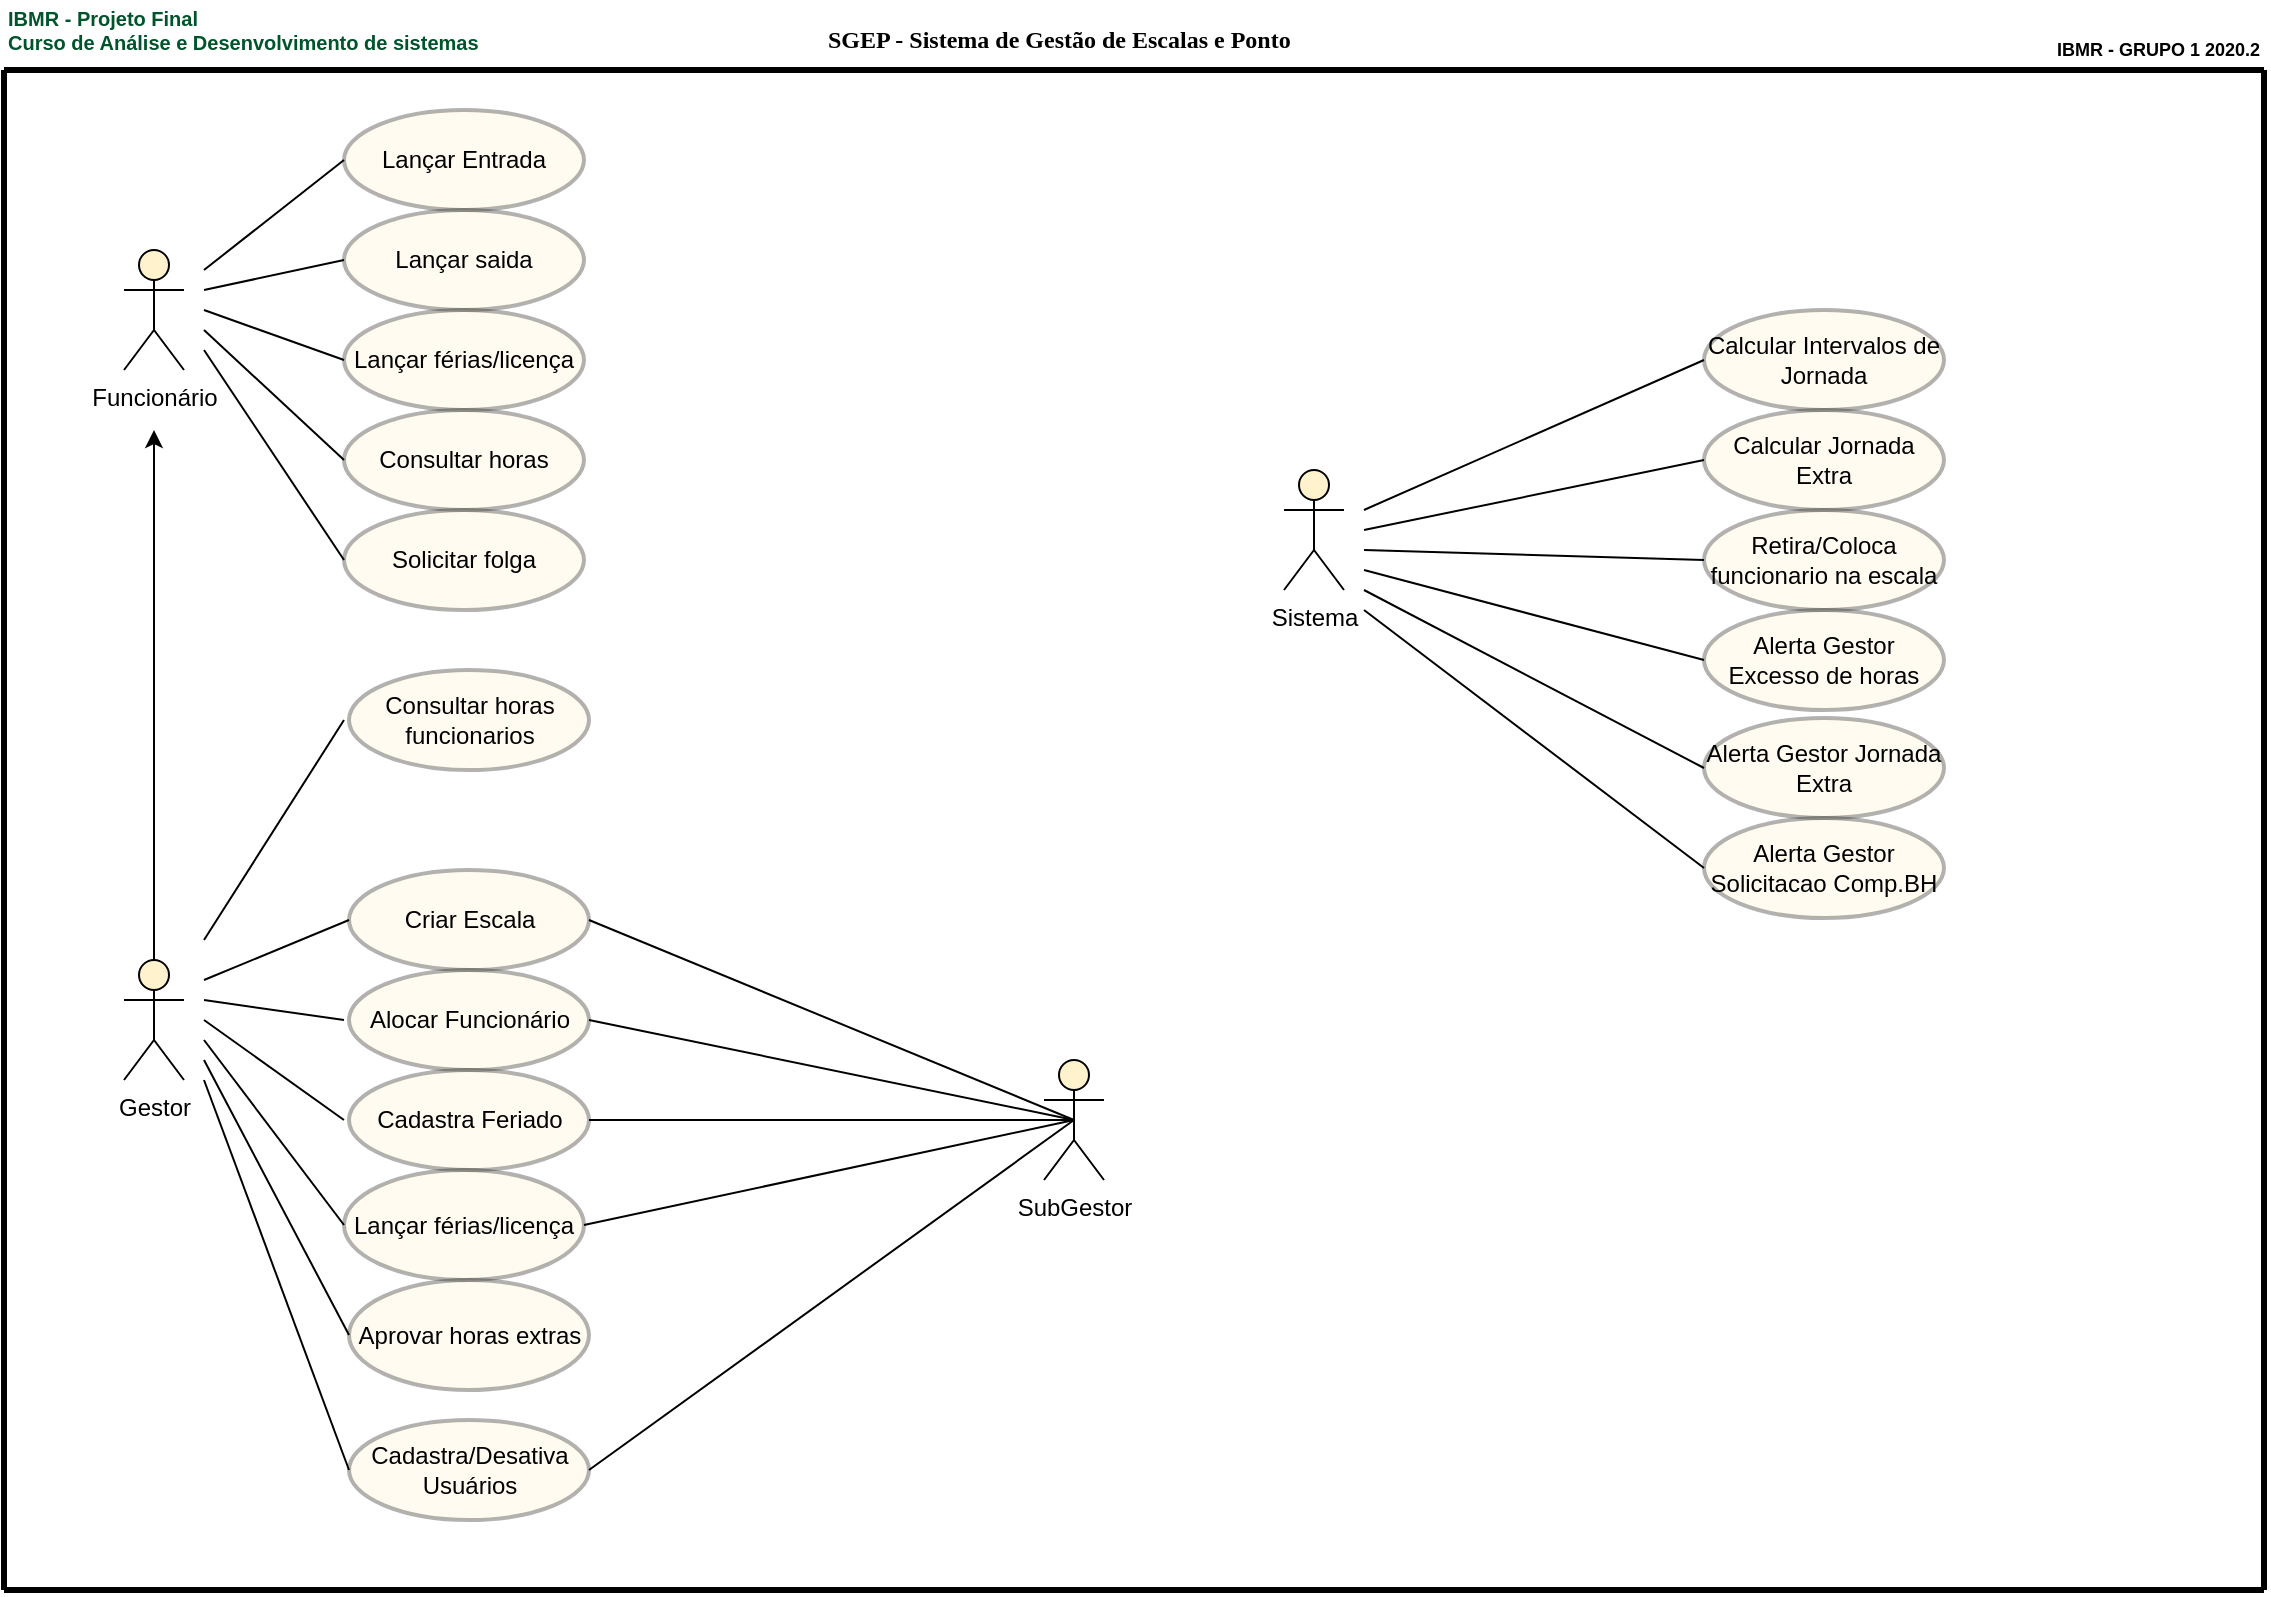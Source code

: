 <mxfile version="13.6.2" type="device"><diagram id="foWhsf25fvCKEfBYoywV" name="Page-1"><mxGraphModel dx="1422" dy="822" grid="1" gridSize="10" guides="1" tooltips="1" connect="1" arrows="1" fold="1" page="1" pageScale="1" pageWidth="1169" pageHeight="827" math="0" shadow="0"><root><mxCell id="0"/><mxCell id="1" parent="0"/><mxCell id="kycE4sIJt7YBiQGmv8bD-1" value="Funcionário&lt;br&gt;" style="shape=umlActor;verticalLabelPosition=bottom;verticalAlign=top;html=1;outlineConnect=0;fillColor=#fff2cc;" parent="1" vertex="1"><mxGeometry x="90" y="130" width="30" height="60" as="geometry"/></mxCell><mxCell id="kycE4sIJt7YBiQGmv8bD-5" value="SGEP - Sistema de Gestão de Escalas e Ponto" style="text;html=1;align=left;verticalAlign=middle;whiteSpace=wrap;rounded=0;opacity=30;fontFamily=Verdana;fontStyle=1" parent="1" vertex="1"><mxGeometry x="440" y="15" width="310" height="20" as="geometry"/></mxCell><mxCell id="kycE4sIJt7YBiQGmv8bD-8" value="Lançar Entrada" style="ellipse;whiteSpace=wrap;html=1;strokeWidth=2;opacity=30;fillColor=#fff2cc;" parent="1" vertex="1"><mxGeometry x="200" y="60" width="120" height="50" as="geometry"/></mxCell><mxCell id="kycE4sIJt7YBiQGmv8bD-9" value="Lançar saida" style="ellipse;whiteSpace=wrap;html=1;strokeWidth=2;opacity=30;fillColor=#fff2cc;" parent="1" vertex="1"><mxGeometry x="200" y="110" width="120" height="50" as="geometry"/></mxCell><mxCell id="kycE4sIJt7YBiQGmv8bD-10" value="Lançar férias/licença" style="ellipse;whiteSpace=wrap;html=1;strokeWidth=2;opacity=30;fillColor=#fff2cc;" parent="1" vertex="1"><mxGeometry x="200" y="160" width="120" height="50" as="geometry"/></mxCell><mxCell id="kycE4sIJt7YBiQGmv8bD-12" value="Consultar horas" style="ellipse;whiteSpace=wrap;html=1;strokeWidth=2;opacity=30;fillColor=#fff2cc;" parent="1" vertex="1"><mxGeometry x="200" y="210" width="120" height="50" as="geometry"/></mxCell><mxCell id="kycE4sIJt7YBiQGmv8bD-13" value="Solicitar folga&lt;br&gt;" style="ellipse;whiteSpace=wrap;html=1;strokeWidth=2;opacity=30;fillColor=#fff2cc;" parent="1" vertex="1"><mxGeometry x="200" y="260" width="120" height="50" as="geometry"/></mxCell><mxCell id="kycE4sIJt7YBiQGmv8bD-34" value="" style="endArrow=none;html=1;exitX=0;exitY=0.5;exitDx=0;exitDy=0;" parent="1" source="kycE4sIJt7YBiQGmv8bD-8" edge="1"><mxGeometry width="50" height="50" relative="1" as="geometry"><mxPoint x="560" y="300" as="sourcePoint"/><mxPoint x="130" y="140" as="targetPoint"/></mxGeometry></mxCell><mxCell id="33OXJP3kfOeiL8WoAU79-1" value="" style="endArrow=none;html=1;entryX=0;entryY=0.5;entryDx=0;entryDy=0;" parent="1" target="kycE4sIJt7YBiQGmv8bD-9" edge="1"><mxGeometry width="50" height="50" relative="1" as="geometry"><mxPoint x="130" y="150" as="sourcePoint"/><mxPoint x="480" y="350" as="targetPoint"/></mxGeometry></mxCell><mxCell id="33OXJP3kfOeiL8WoAU79-2" value="" style="endArrow=none;html=1;entryX=0;entryY=0.5;entryDx=0;entryDy=0;" parent="1" target="kycE4sIJt7YBiQGmv8bD-10" edge="1"><mxGeometry width="50" height="50" relative="1" as="geometry"><mxPoint x="130" y="160" as="sourcePoint"/><mxPoint x="480" y="350" as="targetPoint"/></mxGeometry></mxCell><mxCell id="33OXJP3kfOeiL8WoAU79-3" value="" style="endArrow=none;html=1;entryX=0;entryY=0.5;entryDx=0;entryDy=0;" parent="1" target="kycE4sIJt7YBiQGmv8bD-12" edge="1"><mxGeometry width="50" height="50" relative="1" as="geometry"><mxPoint x="130" y="170" as="sourcePoint"/><mxPoint x="480" y="350" as="targetPoint"/></mxGeometry></mxCell><mxCell id="33OXJP3kfOeiL8WoAU79-4" value="" style="endArrow=none;html=1;entryX=0;entryY=0.5;entryDx=0;entryDy=0;" parent="1" target="kycE4sIJt7YBiQGmv8bD-13" edge="1"><mxGeometry width="50" height="50" relative="1" as="geometry"><mxPoint x="130" y="180" as="sourcePoint"/><mxPoint x="480" y="350" as="targetPoint"/></mxGeometry></mxCell><mxCell id="KG7OXIrDNvwEWNZNY_vG-3" style="edgeStyle=orthogonalEdgeStyle;rounded=0;orthogonalLoop=1;jettySize=auto;html=1;exitX=0.5;exitY=0.5;exitDx=0;exitDy=0;exitPerimeter=0;" parent="1" source="KG7OXIrDNvwEWNZNY_vG-2" edge="1"><mxGeometry relative="1" as="geometry"><mxPoint x="105" y="220" as="targetPoint"/><Array as="points"><mxPoint x="105" y="390"/><mxPoint x="105" y="390"/></Array></mxGeometry></mxCell><mxCell id="KG7OXIrDNvwEWNZNY_vG-2" value="Gestor" style="shape=umlActor;verticalLabelPosition=bottom;verticalAlign=top;html=1;outlineConnect=0;fillColor=#fff2cc;" parent="1" vertex="1"><mxGeometry x="90" y="485" width="30" height="60" as="geometry"/></mxCell><mxCell id="KG7OXIrDNvwEWNZNY_vG-4" value="SubGestor" style="shape=umlActor;verticalLabelPosition=bottom;verticalAlign=top;html=1;outlineConnect=0;fillColor=#fff2cc;" parent="1" vertex="1"><mxGeometry x="550" y="535" width="30" height="60" as="geometry"/></mxCell><mxCell id="KG7OXIrDNvwEWNZNY_vG-7" value="Criar Escala" style="ellipse;whiteSpace=wrap;html=1;strokeWidth=2;fillColor=#fff2cc;opacity=30;" parent="1" vertex="1"><mxGeometry x="202.5" y="440" width="120" height="50" as="geometry"/></mxCell><mxCell id="KG7OXIrDNvwEWNZNY_vG-8" value="Alocar Funcionário&lt;br&gt;" style="ellipse;whiteSpace=wrap;html=1;strokeWidth=2;fillColor=#fff2cc;opacity=30;" parent="1" vertex="1"><mxGeometry x="202.5" y="490" width="120" height="50" as="geometry"/></mxCell><mxCell id="KG7OXIrDNvwEWNZNY_vG-9" value="Cadastra Feriado" style="ellipse;whiteSpace=wrap;html=1;strokeWidth=2;fillColor=#fff2cc;opacity=30;" parent="1" vertex="1"><mxGeometry x="202.5" y="540" width="120" height="50" as="geometry"/></mxCell><mxCell id="vT3QeHPFJL68Tq0sXoHv-1" value="Consultar horas funcionarios" style="ellipse;whiteSpace=wrap;html=1;strokeWidth=2;opacity=30;fillColor=#fff2cc;" parent="1" vertex="1"><mxGeometry x="202.5" y="340" width="120" height="50" as="geometry"/></mxCell><mxCell id="vT3QeHPFJL68Tq0sXoHv-3" value="Lançar férias/licença" style="ellipse;whiteSpace=wrap;html=1;strokeWidth=2;opacity=30;fillColor=#fff2cc;" parent="1" vertex="1"><mxGeometry x="200" y="590" width="120" height="55" as="geometry"/></mxCell><mxCell id="vT3QeHPFJL68Tq0sXoHv-4" value="Aprovar horas extras" style="ellipse;whiteSpace=wrap;html=1;strokeWidth=2;opacity=30;fillColor=#fff2cc;" parent="1" vertex="1"><mxGeometry x="202.5" y="645" width="120" height="55" as="geometry"/></mxCell><mxCell id="vT3QeHPFJL68Tq0sXoHv-5" value="Sistema" style="shape=umlActor;verticalLabelPosition=bottom;verticalAlign=top;html=1;outlineConnect=0;fillColor=#fff2cc;" parent="1" vertex="1"><mxGeometry x="670" y="240" width="30" height="60" as="geometry"/></mxCell><mxCell id="vT3QeHPFJL68Tq0sXoHv-6" value="Cadastra/Desativa Usuários" style="ellipse;whiteSpace=wrap;html=1;strokeWidth=2;fillColor=#fff2cc;opacity=30;" parent="1" vertex="1"><mxGeometry x="202.5" y="715" width="120" height="50" as="geometry"/></mxCell><mxCell id="vT3QeHPFJL68Tq0sXoHv-10" value="" style="endArrow=none;html=1;entryX=1;entryY=0.5;entryDx=0;entryDy=0;exitX=0.5;exitY=0.5;exitDx=0;exitDy=0;exitPerimeter=0;endFill=0;" parent="1" source="KG7OXIrDNvwEWNZNY_vG-4" target="vT3QeHPFJL68Tq0sXoHv-3" edge="1"><mxGeometry width="50" height="50" relative="1" as="geometry"><mxPoint x="720" y="575" as="sourcePoint"/><mxPoint x="770" y="525" as="targetPoint"/></mxGeometry></mxCell><mxCell id="vT3QeHPFJL68Tq0sXoHv-11" value="" style="endArrow=none;html=1;entryX=1;entryY=0.5;entryDx=0;entryDy=0;exitX=0.5;exitY=0.5;exitDx=0;exitDy=0;exitPerimeter=0;endFill=0;" parent="1" source="KG7OXIrDNvwEWNZNY_vG-4" target="KG7OXIrDNvwEWNZNY_vG-7" edge="1"><mxGeometry width="50" height="50" relative="1" as="geometry"><mxPoint x="720" y="575" as="sourcePoint"/><mxPoint x="770" y="525" as="targetPoint"/></mxGeometry></mxCell><mxCell id="vT3QeHPFJL68Tq0sXoHv-12" value="" style="endArrow=none;html=1;entryX=1;entryY=0.5;entryDx=0;entryDy=0;endFill=0;exitX=0.5;exitY=0.5;exitDx=0;exitDy=0;exitPerimeter=0;" parent="1" source="KG7OXIrDNvwEWNZNY_vG-4" target="vT3QeHPFJL68Tq0sXoHv-6" edge="1"><mxGeometry width="50" height="50" relative="1" as="geometry"><mxPoint x="625" y="565" as="sourcePoint"/><mxPoint x="770" y="525" as="targetPoint"/></mxGeometry></mxCell><mxCell id="vT3QeHPFJL68Tq0sXoHv-13" value="" style="endArrow=none;html=1;exitX=0.5;exitY=0.5;exitDx=0;exitDy=0;exitPerimeter=0;endFill=0;" parent="1" source="KG7OXIrDNvwEWNZNY_vG-4" edge="1"><mxGeometry width="50" height="50" relative="1" as="geometry"><mxPoint x="272.5" y="565" as="sourcePoint"/><mxPoint x="322.5" y="515" as="targetPoint"/></mxGeometry></mxCell><mxCell id="vT3QeHPFJL68Tq0sXoHv-14" value="" style="endArrow=none;html=1;entryX=1;entryY=0.5;entryDx=0;entryDy=0;exitX=0.5;exitY=0.5;exitDx=0;exitDy=0;exitPerimeter=0;endFill=0;" parent="1" source="KG7OXIrDNvwEWNZNY_vG-4" target="KG7OXIrDNvwEWNZNY_vG-9" edge="1"><mxGeometry width="50" height="50" relative="1" as="geometry"><mxPoint x="630" y="765" as="sourcePoint"/><mxPoint x="680" y="715" as="targetPoint"/></mxGeometry></mxCell><mxCell id="vT3QeHPFJL68Tq0sXoHv-21" value="" style="endArrow=none;html=1;entryX=1;entryY=0.5;entryDx=0;entryDy=0;endFill=0;" parent="1" edge="1"><mxGeometry width="50" height="50" relative="1" as="geometry"><mxPoint x="130" y="475" as="sourcePoint"/><mxPoint x="200" y="365" as="targetPoint"/></mxGeometry></mxCell><mxCell id="vT3QeHPFJL68Tq0sXoHv-23" value="" style="endArrow=none;html=1;entryX=0;entryY=0.5;entryDx=0;entryDy=0;endFill=0;" parent="1" target="KG7OXIrDNvwEWNZNY_vG-7" edge="1"><mxGeometry width="50" height="50" relative="1" as="geometry"><mxPoint x="130" y="495" as="sourcePoint"/><mxPoint x="212.5" y="425" as="targetPoint"/></mxGeometry></mxCell><mxCell id="vT3QeHPFJL68Tq0sXoHv-24" value="" style="endArrow=none;html=1;endFill=0;" parent="1" edge="1"><mxGeometry width="50" height="50" relative="1" as="geometry"><mxPoint x="130" y="505" as="sourcePoint"/><mxPoint x="200" y="515" as="targetPoint"/></mxGeometry></mxCell><mxCell id="vT3QeHPFJL68Tq0sXoHv-25" value="" style="endArrow=none;html=1;endFill=0;" parent="1" edge="1"><mxGeometry width="50" height="50" relative="1" as="geometry"><mxPoint x="130" y="515" as="sourcePoint"/><mxPoint x="200" y="565" as="targetPoint"/></mxGeometry></mxCell><mxCell id="vT3QeHPFJL68Tq0sXoHv-26" value="" style="endArrow=none;html=1;endFill=0;entryX=0;entryY=0.5;entryDx=0;entryDy=0;" parent="1" target="vT3QeHPFJL68Tq0sXoHv-3" edge="1"><mxGeometry width="50" height="50" relative="1" as="geometry"><mxPoint x="130" y="525" as="sourcePoint"/><mxPoint x="210" y="575" as="targetPoint"/></mxGeometry></mxCell><mxCell id="vT3QeHPFJL68Tq0sXoHv-27" value="" style="endArrow=none;html=1;endFill=0;entryX=0;entryY=0.5;entryDx=0;entryDy=0;" parent="1" target="vT3QeHPFJL68Tq0sXoHv-4" edge="1"><mxGeometry width="50" height="50" relative="1" as="geometry"><mxPoint x="130" y="535" as="sourcePoint"/><mxPoint x="210" y="627.5" as="targetPoint"/></mxGeometry></mxCell><mxCell id="vT3QeHPFJL68Tq0sXoHv-28" value="" style="endArrow=none;html=1;endFill=0;entryX=0;entryY=0.5;entryDx=0;entryDy=0;" parent="1" target="vT3QeHPFJL68Tq0sXoHv-6" edge="1"><mxGeometry width="50" height="50" relative="1" as="geometry"><mxPoint x="130" y="545" as="sourcePoint"/><mxPoint x="212.5" y="682.5" as="targetPoint"/></mxGeometry></mxCell><mxCell id="n0idPbHLOJhVAurB8JQe-2" value="Calcular Intervalos de Jornada" style="ellipse;whiteSpace=wrap;html=1;strokeWidth=2;opacity=30;fillColor=#fff2cc;" parent="1" vertex="1"><mxGeometry x="880" y="160" width="120" height="50" as="geometry"/></mxCell><mxCell id="n0idPbHLOJhVAurB8JQe-3" value="" style="endArrow=none;html=1;fontFamily=Verdana;strokeWidth=3;" parent="1" edge="1"><mxGeometry width="50" height="50" relative="1" as="geometry"><mxPoint x="30" y="40" as="sourcePoint"/><mxPoint x="1160" y="40" as="targetPoint"/></mxGeometry></mxCell><mxCell id="n0idPbHLOJhVAurB8JQe-4" value="" style="endArrow=none;html=1;fontFamily=Verdana;strokeWidth=3;" parent="1" edge="1"><mxGeometry width="50" height="50" relative="1" as="geometry"><mxPoint x="30" y="800" as="sourcePoint"/><mxPoint x="1160" y="800" as="targetPoint"/></mxGeometry></mxCell><mxCell id="n0idPbHLOJhVAurB8JQe-5" value="" style="endArrow=none;html=1;fontFamily=Verdana;strokeWidth=3;" parent="1" edge="1"><mxGeometry width="50" height="50" relative="1" as="geometry"><mxPoint x="30" y="40" as="sourcePoint"/><mxPoint x="30" y="800" as="targetPoint"/></mxGeometry></mxCell><mxCell id="n0idPbHLOJhVAurB8JQe-9" value="Calcular Jornada Extra" style="ellipse;whiteSpace=wrap;html=1;strokeWidth=2;opacity=30;fillColor=#fff2cc;" parent="1" vertex="1"><mxGeometry x="880" y="210" width="120" height="50" as="geometry"/></mxCell><mxCell id="n0idPbHLOJhVAurB8JQe-10" value="Retira/Coloca funcionario na escala" style="ellipse;whiteSpace=wrap;html=1;strokeWidth=2;opacity=30;fillColor=#fff2cc;" parent="1" vertex="1"><mxGeometry x="880" y="260" width="120" height="50" as="geometry"/></mxCell><mxCell id="n0idPbHLOJhVAurB8JQe-11" value="Alerta Gestor Excesso de horas" style="ellipse;whiteSpace=wrap;html=1;strokeWidth=2;opacity=30;fillColor=#fff2cc;" parent="1" vertex="1"><mxGeometry x="880" y="310" width="120" height="50" as="geometry"/></mxCell><mxCell id="n0idPbHLOJhVAurB8JQe-12" value="Alerta Gestor Jornada Extra" style="ellipse;whiteSpace=wrap;html=1;strokeWidth=2;opacity=30;fillColor=#fff2cc;" parent="1" vertex="1"><mxGeometry x="880" y="364" width="120" height="50" as="geometry"/></mxCell><mxCell id="n0idPbHLOJhVAurB8JQe-13" value="Alerta Gestor Solicitacao Comp.BH" style="ellipse;whiteSpace=wrap;html=1;strokeWidth=2;opacity=30;fillColor=#fff2cc;" parent="1" vertex="1"><mxGeometry x="880" y="414" width="120" height="50" as="geometry"/></mxCell><mxCell id="n0idPbHLOJhVAurB8JQe-14" value="" style="endArrow=none;html=1;strokeWidth=1;fontFamily=Verdana;entryX=0;entryY=0.5;entryDx=0;entryDy=0;" parent="1" target="n0idPbHLOJhVAurB8JQe-2" edge="1"><mxGeometry width="50" height="50" relative="1" as="geometry"><mxPoint x="710" y="260" as="sourcePoint"/><mxPoint x="850" y="190" as="targetPoint"/></mxGeometry></mxCell><mxCell id="n0idPbHLOJhVAurB8JQe-15" value="" style="endArrow=none;html=1;strokeWidth=1;fontFamily=Verdana;entryX=0;entryY=0.5;entryDx=0;entryDy=0;" parent="1" target="n0idPbHLOJhVAurB8JQe-9" edge="1"><mxGeometry width="50" height="50" relative="1" as="geometry"><mxPoint x="710" y="270" as="sourcePoint"/><mxPoint x="890" y="195" as="targetPoint"/></mxGeometry></mxCell><mxCell id="n0idPbHLOJhVAurB8JQe-16" value="" style="endArrow=none;html=1;strokeWidth=1;fontFamily=Verdana;entryX=0;entryY=0.5;entryDx=0;entryDy=0;" parent="1" target="n0idPbHLOJhVAurB8JQe-10" edge="1"><mxGeometry width="50" height="50" relative="1" as="geometry"><mxPoint x="710" y="280" as="sourcePoint"/><mxPoint x="890" y="245" as="targetPoint"/></mxGeometry></mxCell><mxCell id="n0idPbHLOJhVAurB8JQe-17" value="" style="endArrow=none;html=1;strokeWidth=1;fontFamily=Verdana;entryX=0;entryY=0.5;entryDx=0;entryDy=0;" parent="1" target="n0idPbHLOJhVAurB8JQe-11" edge="1"><mxGeometry width="50" height="50" relative="1" as="geometry"><mxPoint x="710" y="290" as="sourcePoint"/><mxPoint x="890" y="295" as="targetPoint"/></mxGeometry></mxCell><mxCell id="n0idPbHLOJhVAurB8JQe-18" value="" style="endArrow=none;html=1;strokeWidth=1;fontFamily=Verdana;entryX=0;entryY=0.5;entryDx=0;entryDy=0;" parent="1" target="n0idPbHLOJhVAurB8JQe-12" edge="1"><mxGeometry width="50" height="50" relative="1" as="geometry"><mxPoint x="710" y="300" as="sourcePoint"/><mxPoint x="890" y="345" as="targetPoint"/></mxGeometry></mxCell><mxCell id="n0idPbHLOJhVAurB8JQe-19" value="" style="endArrow=none;html=1;strokeWidth=1;fontFamily=Verdana;entryX=0;entryY=0.5;entryDx=0;entryDy=0;" parent="1" target="n0idPbHLOJhVAurB8JQe-13" edge="1"><mxGeometry width="50" height="50" relative="1" as="geometry"><mxPoint x="710" y="310" as="sourcePoint"/><mxPoint x="890" y="399" as="targetPoint"/></mxGeometry></mxCell><mxCell id="n0idPbHLOJhVAurB8JQe-22" value="" style="endArrow=none;html=1;fontFamily=Verdana;strokeWidth=3;" parent="1" edge="1"><mxGeometry width="50" height="50" relative="1" as="geometry"><mxPoint x="1160" y="40" as="sourcePoint"/><mxPoint x="1160" y="800" as="targetPoint"/></mxGeometry></mxCell><mxCell id="n0idPbHLOJhVAurB8JQe-23" value="IBMR - GRUPO 1 2020.2" style="text;html=1;strokeColor=none;fillColor=none;align=right;verticalAlign=middle;whiteSpace=wrap;rounded=0;fontFamily=Helvetica;fontStyle=1;fontSize=9;" parent="1" vertex="1"><mxGeometry x="980" y="20" width="180" height="20" as="geometry"/></mxCell><mxCell id="97PeL073SL1VB_IaSIYJ-1" value="IBMR - Projeto Final&lt;br&gt;Curso de Análise e Desenvolvimento de sistemas" style="text;html=1;align=left;verticalAlign=middle;resizable=0;points=[];autosize=1;fontSize=10;fontFamily=Helvetica;fontStyle=1;fontColor=#00542B;" vertex="1" parent="1"><mxGeometry x="30" y="5" width="250" height="30" as="geometry"/></mxCell></root></mxGraphModel></diagram></mxfile>